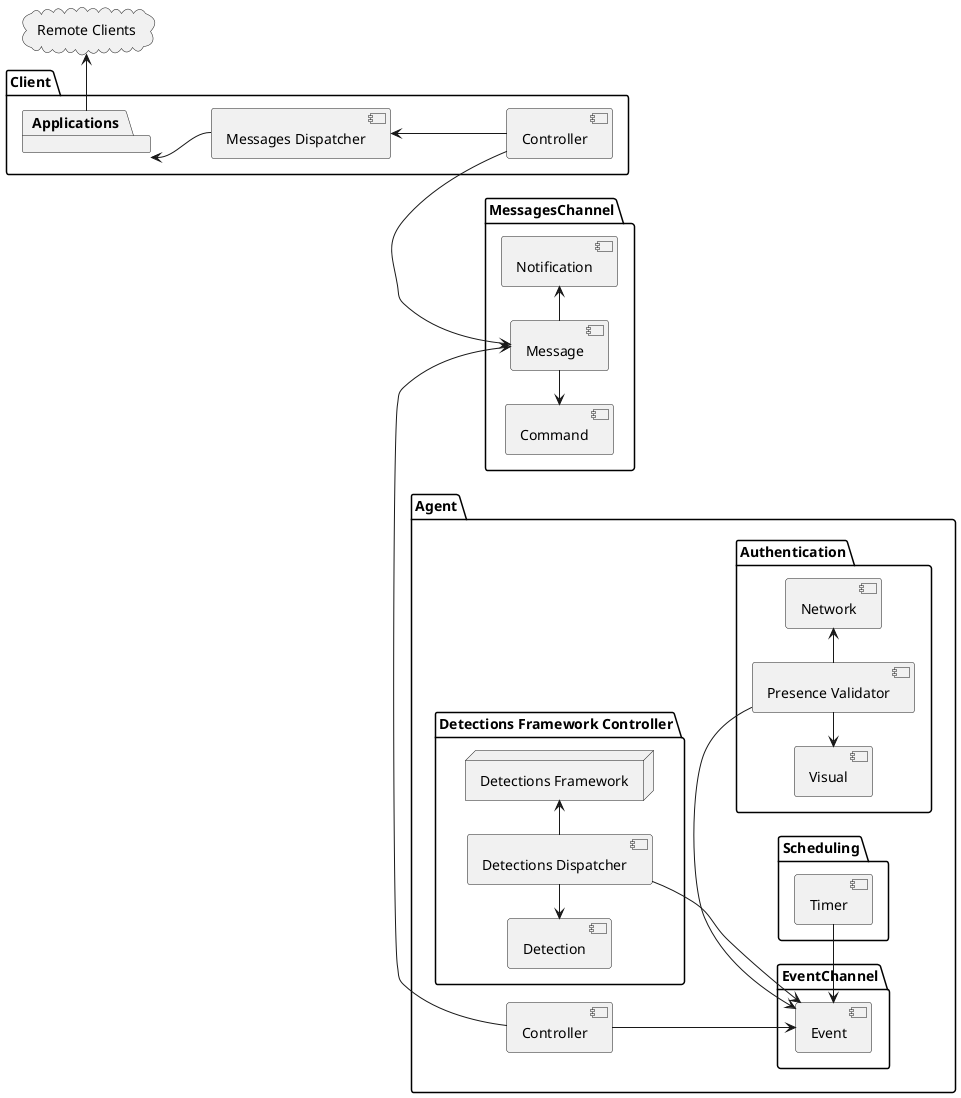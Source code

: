 @startuml
'https://plantuml.com/component-diagram

left to right direction

package "Agent" {
    [Controller] as Agent_Controller
    package "Authentication" {
      [Presence Validator]
      [Network]
      [Visual]
    }

    package "Detections Framework Controller" {
      [Detections Dispatcher] -> "Detections Framework"
      [Detection] <- [Detections Dispatcher]
      node "Detections Framework" {
      }
    }


    package EventChannel {
      Agent_Controller --> [Event]
      [Presence Validator] -> [Event]
      [Detections Dispatcher] --> [Event]
    }

    package "Scheduling" {
      [Timer] -> [Event]
    }

}

package "Client" {
    [Controller] as Client_Controller
    [Messages Dispatcher] <-- Client_Controller

    package [Applications] {
    }
}

package MessagesChannel {
    [Command] <- [Message]
    [Message]
    [Message] -> [Notification]
}


cloud "Remote Clients" {
}

[Applications] <-- [Messages Dispatcher]
[Applications] -> "Remote Clients"
Client_Controller -> [Message]
Agent_Controller -> [Message]

[Presence Validator] -> [Network]
[Visual] <- [Presence Validator]

@enduml